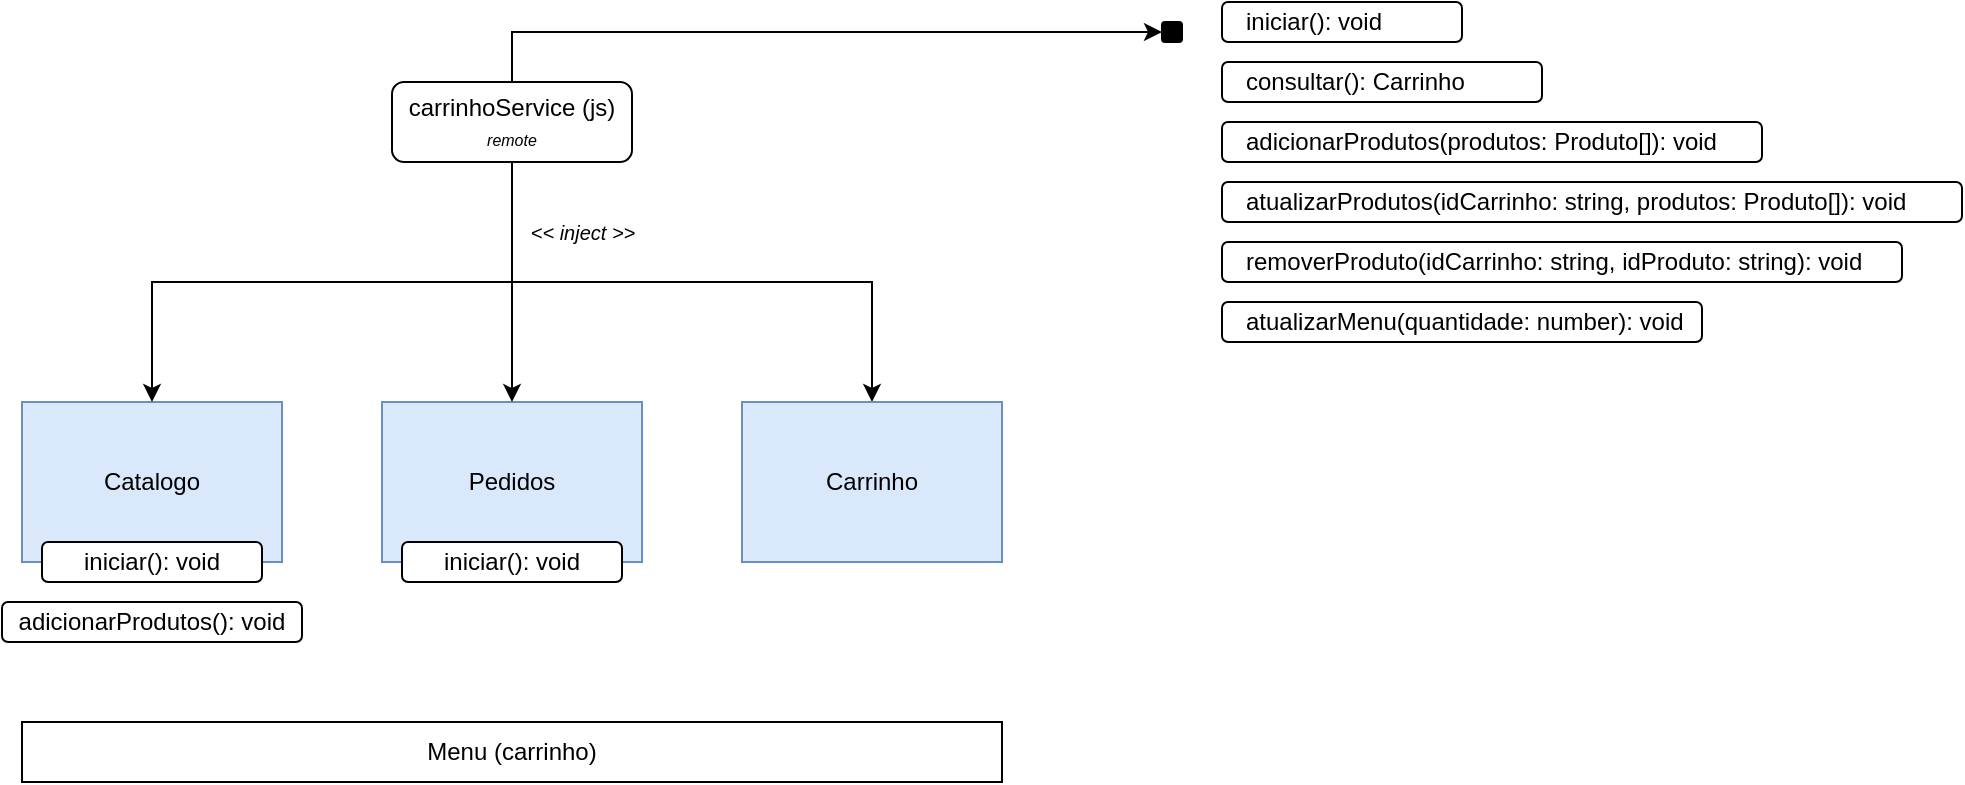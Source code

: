 <mxfile version="21.6.9" type="github">
  <diagram name="Page-1" id="sTd40mvONGfdE-GqUgz0">
    <mxGraphModel dx="1154" dy="552" grid="1" gridSize="10" guides="1" tooltips="1" connect="1" arrows="1" fold="1" page="1" pageScale="1" pageWidth="3300" pageHeight="2339" math="0" shadow="0">
      <root>
        <mxCell id="0" />
        <mxCell id="1" parent="0" />
        <mxCell id="vcXRBSze1M2BQ5IBMyAa-1" value="Catalogo" style="rounded=0;whiteSpace=wrap;html=1;fillColor=#dae8fc;strokeColor=#6c8ebf;" parent="1" vertex="1">
          <mxGeometry x="280" y="350" width="130" height="80" as="geometry" />
        </mxCell>
        <mxCell id="vcXRBSze1M2BQ5IBMyAa-2" value="Pedidos" style="rounded=0;whiteSpace=wrap;html=1;fillColor=#dae8fc;strokeColor=#6c8ebf;" parent="1" vertex="1">
          <mxGeometry x="460" y="350" width="130" height="80" as="geometry" />
        </mxCell>
        <mxCell id="vcXRBSze1M2BQ5IBMyAa-3" value="Menu (carrinho)" style="rounded=0;whiteSpace=wrap;html=1;" parent="1" vertex="1">
          <mxGeometry x="280" y="510" width="490" height="30" as="geometry" />
        </mxCell>
        <mxCell id="vcXRBSze1M2BQ5IBMyAa-11" value="" style="edgeStyle=orthogonalEdgeStyle;rounded=0;orthogonalLoop=1;jettySize=auto;html=1;entryX=0.5;entryY=0;entryDx=0;entryDy=0;exitX=0.5;exitY=1;exitDx=0;exitDy=0;" parent="1" source="vcXRBSze1M2BQ5IBMyAa-7" target="vcXRBSze1M2BQ5IBMyAa-1" edge="1">
          <mxGeometry x="0.405" relative="1" as="geometry">
            <Array as="points">
              <mxPoint x="525" y="290" />
              <mxPoint x="345" y="290" />
            </Array>
            <mxPoint as="offset" />
          </mxGeometry>
        </mxCell>
        <mxCell id="vcXRBSze1M2BQ5IBMyAa-12" value="" style="edgeStyle=orthogonalEdgeStyle;rounded=0;orthogonalLoop=1;jettySize=auto;html=1;entryX=0.5;entryY=0;entryDx=0;entryDy=0;" parent="1" source="vcXRBSze1M2BQ5IBMyAa-7" target="vcXRBSze1M2BQ5IBMyAa-2" edge="1">
          <mxGeometry x="-0.231" relative="1" as="geometry">
            <mxPoint as="offset" />
          </mxGeometry>
        </mxCell>
        <mxCell id="vcXRBSze1M2BQ5IBMyAa-13" value="" style="edgeStyle=orthogonalEdgeStyle;rounded=0;orthogonalLoop=1;jettySize=auto;html=1;entryX=0.5;entryY=0;entryDx=0;entryDy=0;exitX=0.5;exitY=1;exitDx=0;exitDy=0;" parent="1" source="vcXRBSze1M2BQ5IBMyAa-7" target="vcXRBSze1M2BQ5IBMyAa-9" edge="1">
          <mxGeometry x="0.407" relative="1" as="geometry">
            <Array as="points">
              <mxPoint x="525" y="290" />
              <mxPoint x="705" y="290" />
            </Array>
            <mxPoint as="offset" />
          </mxGeometry>
        </mxCell>
        <mxCell id="vcXRBSze1M2BQ5IBMyAa-27" style="edgeStyle=orthogonalEdgeStyle;rounded=0;orthogonalLoop=1;jettySize=auto;html=1;entryX=0;entryY=0.5;entryDx=0;entryDy=0;exitX=0.5;exitY=0;exitDx=0;exitDy=0;" parent="1" source="vcXRBSze1M2BQ5IBMyAa-7" target="vcXRBSze1M2BQ5IBMyAa-26" edge="1">
          <mxGeometry relative="1" as="geometry" />
        </mxCell>
        <mxCell id="vcXRBSze1M2BQ5IBMyAa-7" value="carrinhoService (js)&lt;br&gt;&lt;i&gt;&lt;font style=&quot;font-size: 8px;&quot;&gt;remote&lt;/font&gt;&lt;/i&gt;" style="rounded=1;whiteSpace=wrap;html=1;" parent="1" vertex="1">
          <mxGeometry x="465" y="190" width="120" height="40" as="geometry" />
        </mxCell>
        <mxCell id="vcXRBSze1M2BQ5IBMyAa-8" value="iniciar(): void" style="rounded=1;whiteSpace=wrap;html=1;align=left;spacingLeft=10;" parent="1" vertex="1">
          <mxGeometry x="880" y="150" width="120" height="20" as="geometry" />
        </mxCell>
        <mxCell id="vcXRBSze1M2BQ5IBMyAa-9" value="Carrinho" style="rounded=0;whiteSpace=wrap;html=1;fillColor=#dae8fc;strokeColor=#6c8ebf;" parent="1" vertex="1">
          <mxGeometry x="640" y="350" width="130" height="80" as="geometry" />
        </mxCell>
        <mxCell id="vcXRBSze1M2BQ5IBMyAa-14" value="adicionarProdutos(produtos: Produto[]): void" style="rounded=1;whiteSpace=wrap;html=1;align=left;spacingLeft=10;" parent="1" vertex="1">
          <mxGeometry x="880" y="210" width="270" height="20" as="geometry" />
        </mxCell>
        <mxCell id="vcXRBSze1M2BQ5IBMyAa-16" value="iniciar(): void" style="rounded=1;whiteSpace=wrap;html=1;" parent="1" vertex="1">
          <mxGeometry x="290" y="420" width="110" height="20" as="geometry" />
        </mxCell>
        <mxCell id="vcXRBSze1M2BQ5IBMyAa-17" value="adicionarProdutos(): void" style="rounded=1;whiteSpace=wrap;html=1;" parent="1" vertex="1">
          <mxGeometry x="270" y="450" width="150" height="20" as="geometry" />
        </mxCell>
        <mxCell id="vcXRBSze1M2BQ5IBMyAa-18" value="iniciar(): void" style="rounded=1;whiteSpace=wrap;html=1;" parent="1" vertex="1">
          <mxGeometry x="470" y="420" width="110" height="20" as="geometry" />
        </mxCell>
        <mxCell id="vcXRBSze1M2BQ5IBMyAa-19" value="consultar(): Carrinho" style="rounded=1;whiteSpace=wrap;html=1;align=left;spacingLeft=10;" parent="1" vertex="1">
          <mxGeometry x="880" y="180" width="160" height="20" as="geometry" />
        </mxCell>
        <mxCell id="vcXRBSze1M2BQ5IBMyAa-21" value="&amp;lt;&amp;lt; inject &amp;gt;&amp;gt;" style="text;html=1;align=center;verticalAlign=middle;resizable=0;points=[];autosize=1;strokeColor=none;fillColor=none;fontStyle=2;fontSize=10;" parent="1" vertex="1">
          <mxGeometry x="520" y="250" width="80" height="30" as="geometry" />
        </mxCell>
        <mxCell id="vcXRBSze1M2BQ5IBMyAa-23" value="atualizarMenu(quantidade: number): void" style="rounded=1;whiteSpace=wrap;html=1;align=left;spacingLeft=10;" parent="1" vertex="1">
          <mxGeometry x="880" y="300" width="240" height="20" as="geometry" />
        </mxCell>
        <mxCell id="vcXRBSze1M2BQ5IBMyAa-26" value="" style="rounded=1;whiteSpace=wrap;html=1;fillColor=#000000;" parent="1" vertex="1">
          <mxGeometry x="850" y="160" width="10" height="10" as="geometry" />
        </mxCell>
        <mxCell id="vcXRBSze1M2BQ5IBMyAa-28" value="removerProduto(idCarrinho: string, idProduto: string): void" style="rounded=1;whiteSpace=wrap;html=1;align=left;spacingLeft=10;" parent="1" vertex="1">
          <mxGeometry x="880" y="270" width="340" height="20" as="geometry" />
        </mxCell>
        <mxCell id="vcXRBSze1M2BQ5IBMyAa-29" value="atualizarProdutos(idCarrinho: string, produtos: Produto[]): void" style="rounded=1;whiteSpace=wrap;html=1;align=left;spacingLeft=10;" parent="1" vertex="1">
          <mxGeometry x="880" y="240" width="370" height="20" as="geometry" />
        </mxCell>
      </root>
    </mxGraphModel>
  </diagram>
</mxfile>
